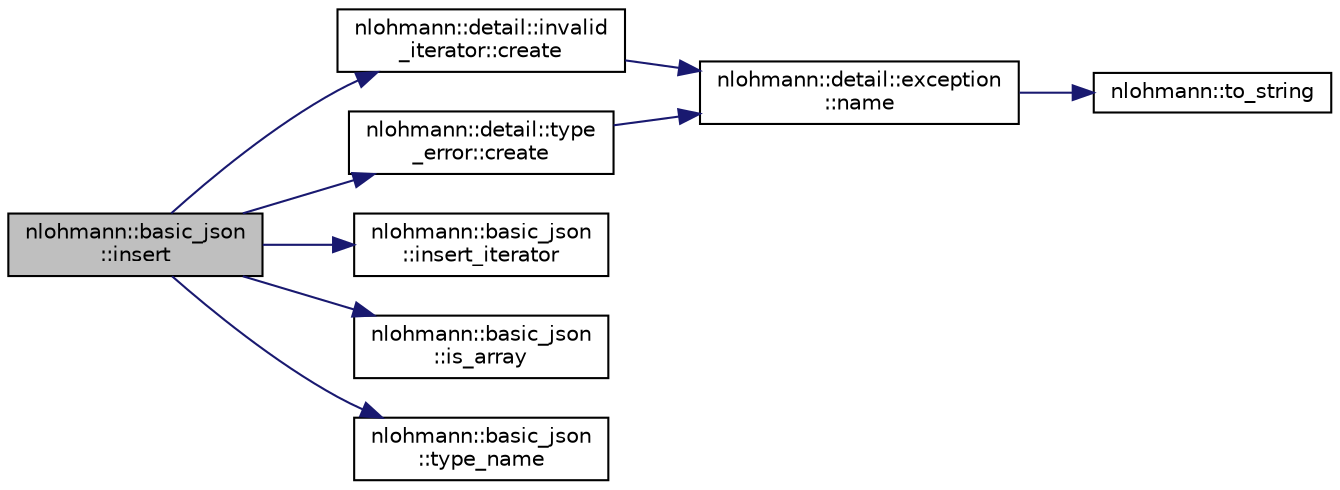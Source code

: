 digraph "nlohmann::basic_json::insert"
{
 // LATEX_PDF_SIZE
  edge [fontname="Helvetica",fontsize="10",labelfontname="Helvetica",labelfontsize="10"];
  node [fontname="Helvetica",fontsize="10",shape=record];
  rankdir="LR";
  Node1 [label="nlohmann::basic_json\l::insert",height=0.2,width=0.4,color="black", fillcolor="grey75", style="filled", fontcolor="black",tooltip="inserts element"];
  Node1 -> Node2 [color="midnightblue",fontsize="10",style="solid",fontname="Helvetica"];
  Node2 [label="nlohmann::detail::invalid\l_iterator::create",height=0.2,width=0.4,color="black", fillcolor="white", style="filled",URL="$classnlohmann_1_1detail_1_1invalid__iterator.html#a4e849260a3caa1b288c7e619130c6c09",tooltip=" "];
  Node2 -> Node3 [color="midnightblue",fontsize="10",style="solid",fontname="Helvetica"];
  Node3 [label="nlohmann::detail::exception\l::name",height=0.2,width=0.4,color="black", fillcolor="white", style="filled",URL="$classnlohmann_1_1detail_1_1exception.html#abf41a7e9178356314082284e6cfea278",tooltip=" "];
  Node3 -> Node4 [color="midnightblue",fontsize="10",style="solid",fontname="Helvetica"];
  Node4 [label="nlohmann::to_string",height=0.2,width=0.4,color="black", fillcolor="white", style="filled",URL="$namespacenlohmann.html#a6ce645a0b8717757e096a5b5773b7a16",tooltip="user-defined to_string function for JSON values"];
  Node1 -> Node5 [color="midnightblue",fontsize="10",style="solid",fontname="Helvetica"];
  Node5 [label="nlohmann::detail::type\l_error::create",height=0.2,width=0.4,color="black", fillcolor="white", style="filled",URL="$classnlohmann_1_1detail_1_1type__error.html#aecc083aea4b698c33d042670ba50c10f",tooltip=" "];
  Node5 -> Node3 [color="midnightblue",fontsize="10",style="solid",fontname="Helvetica"];
  Node1 -> Node6 [color="midnightblue",fontsize="10",style="solid",fontname="Helvetica"];
  Node6 [label="nlohmann::basic_json\l::insert_iterator",height=0.2,width=0.4,color="black", fillcolor="white", style="filled",URL="$classnlohmann_1_1basic__json.html#ab5c8034e997c5b852b92bdc6a3f70994",tooltip=" "];
  Node1 -> Node7 [color="midnightblue",fontsize="10",style="solid",fontname="Helvetica"];
  Node7 [label="nlohmann::basic_json\l::is_array",height=0.2,width=0.4,color="black", fillcolor="white", style="filled",URL="$classnlohmann_1_1basic__json.html#ab5b70d60a636b9c5e10f6c8caac60b9e",tooltip="return whether value is an array"];
  Node1 -> Node8 [color="midnightblue",fontsize="10",style="solid",fontname="Helvetica"];
  Node8 [label="nlohmann::basic_json\l::type_name",height=0.2,width=0.4,color="black", fillcolor="white", style="filled",URL="$classnlohmann_1_1basic__json.html#a459dbfcd47bd632ca82ca8ff8db278c8",tooltip="return the type as string"];
}
